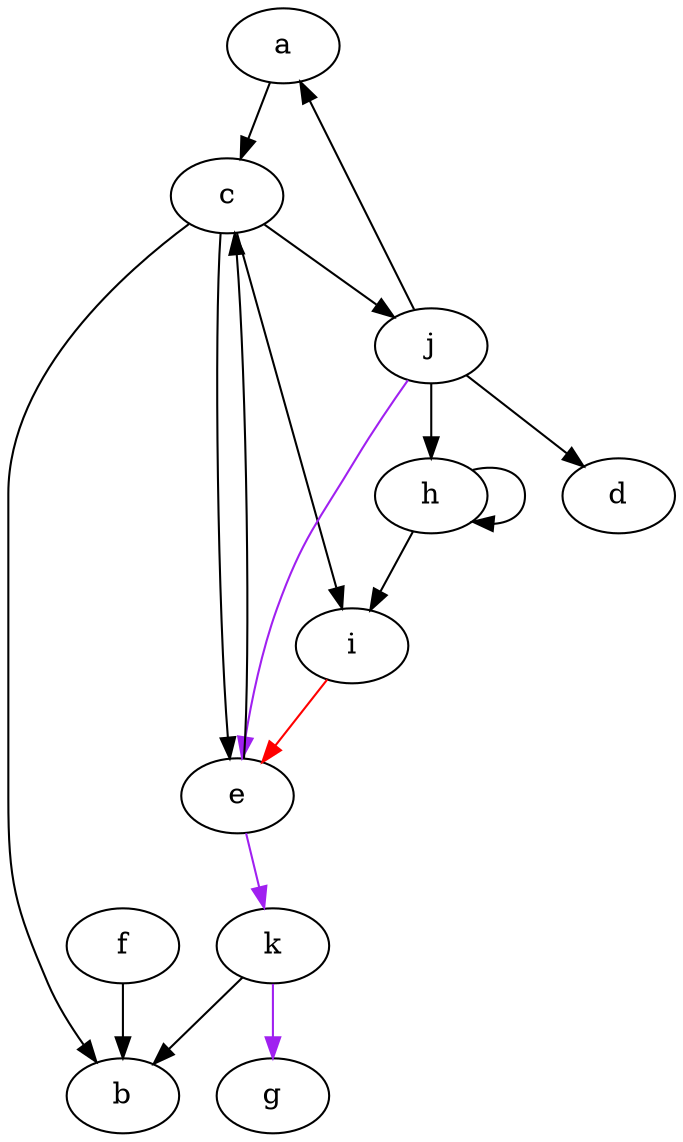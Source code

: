 digraph {
	a [];
	c [];
	g [];
	k [];
	b [];
	j [];
	e [];
	d [];
	h [];
	i [];
	f [];

	a -> c [];
	k -> g [color="purple"];
	k -> b [];
	j -> a [];
	j -> e [color="purple"];
	j -> d [];
	j -> h [];
	i -> e [color="red"];
	f -> b [];
	e -> k [color="purple"];
	e -> c [];
	h -> h [];
	h -> i [];
	c -> b [];
	c -> e [];
	c -> j [];
	c -> i [];
}